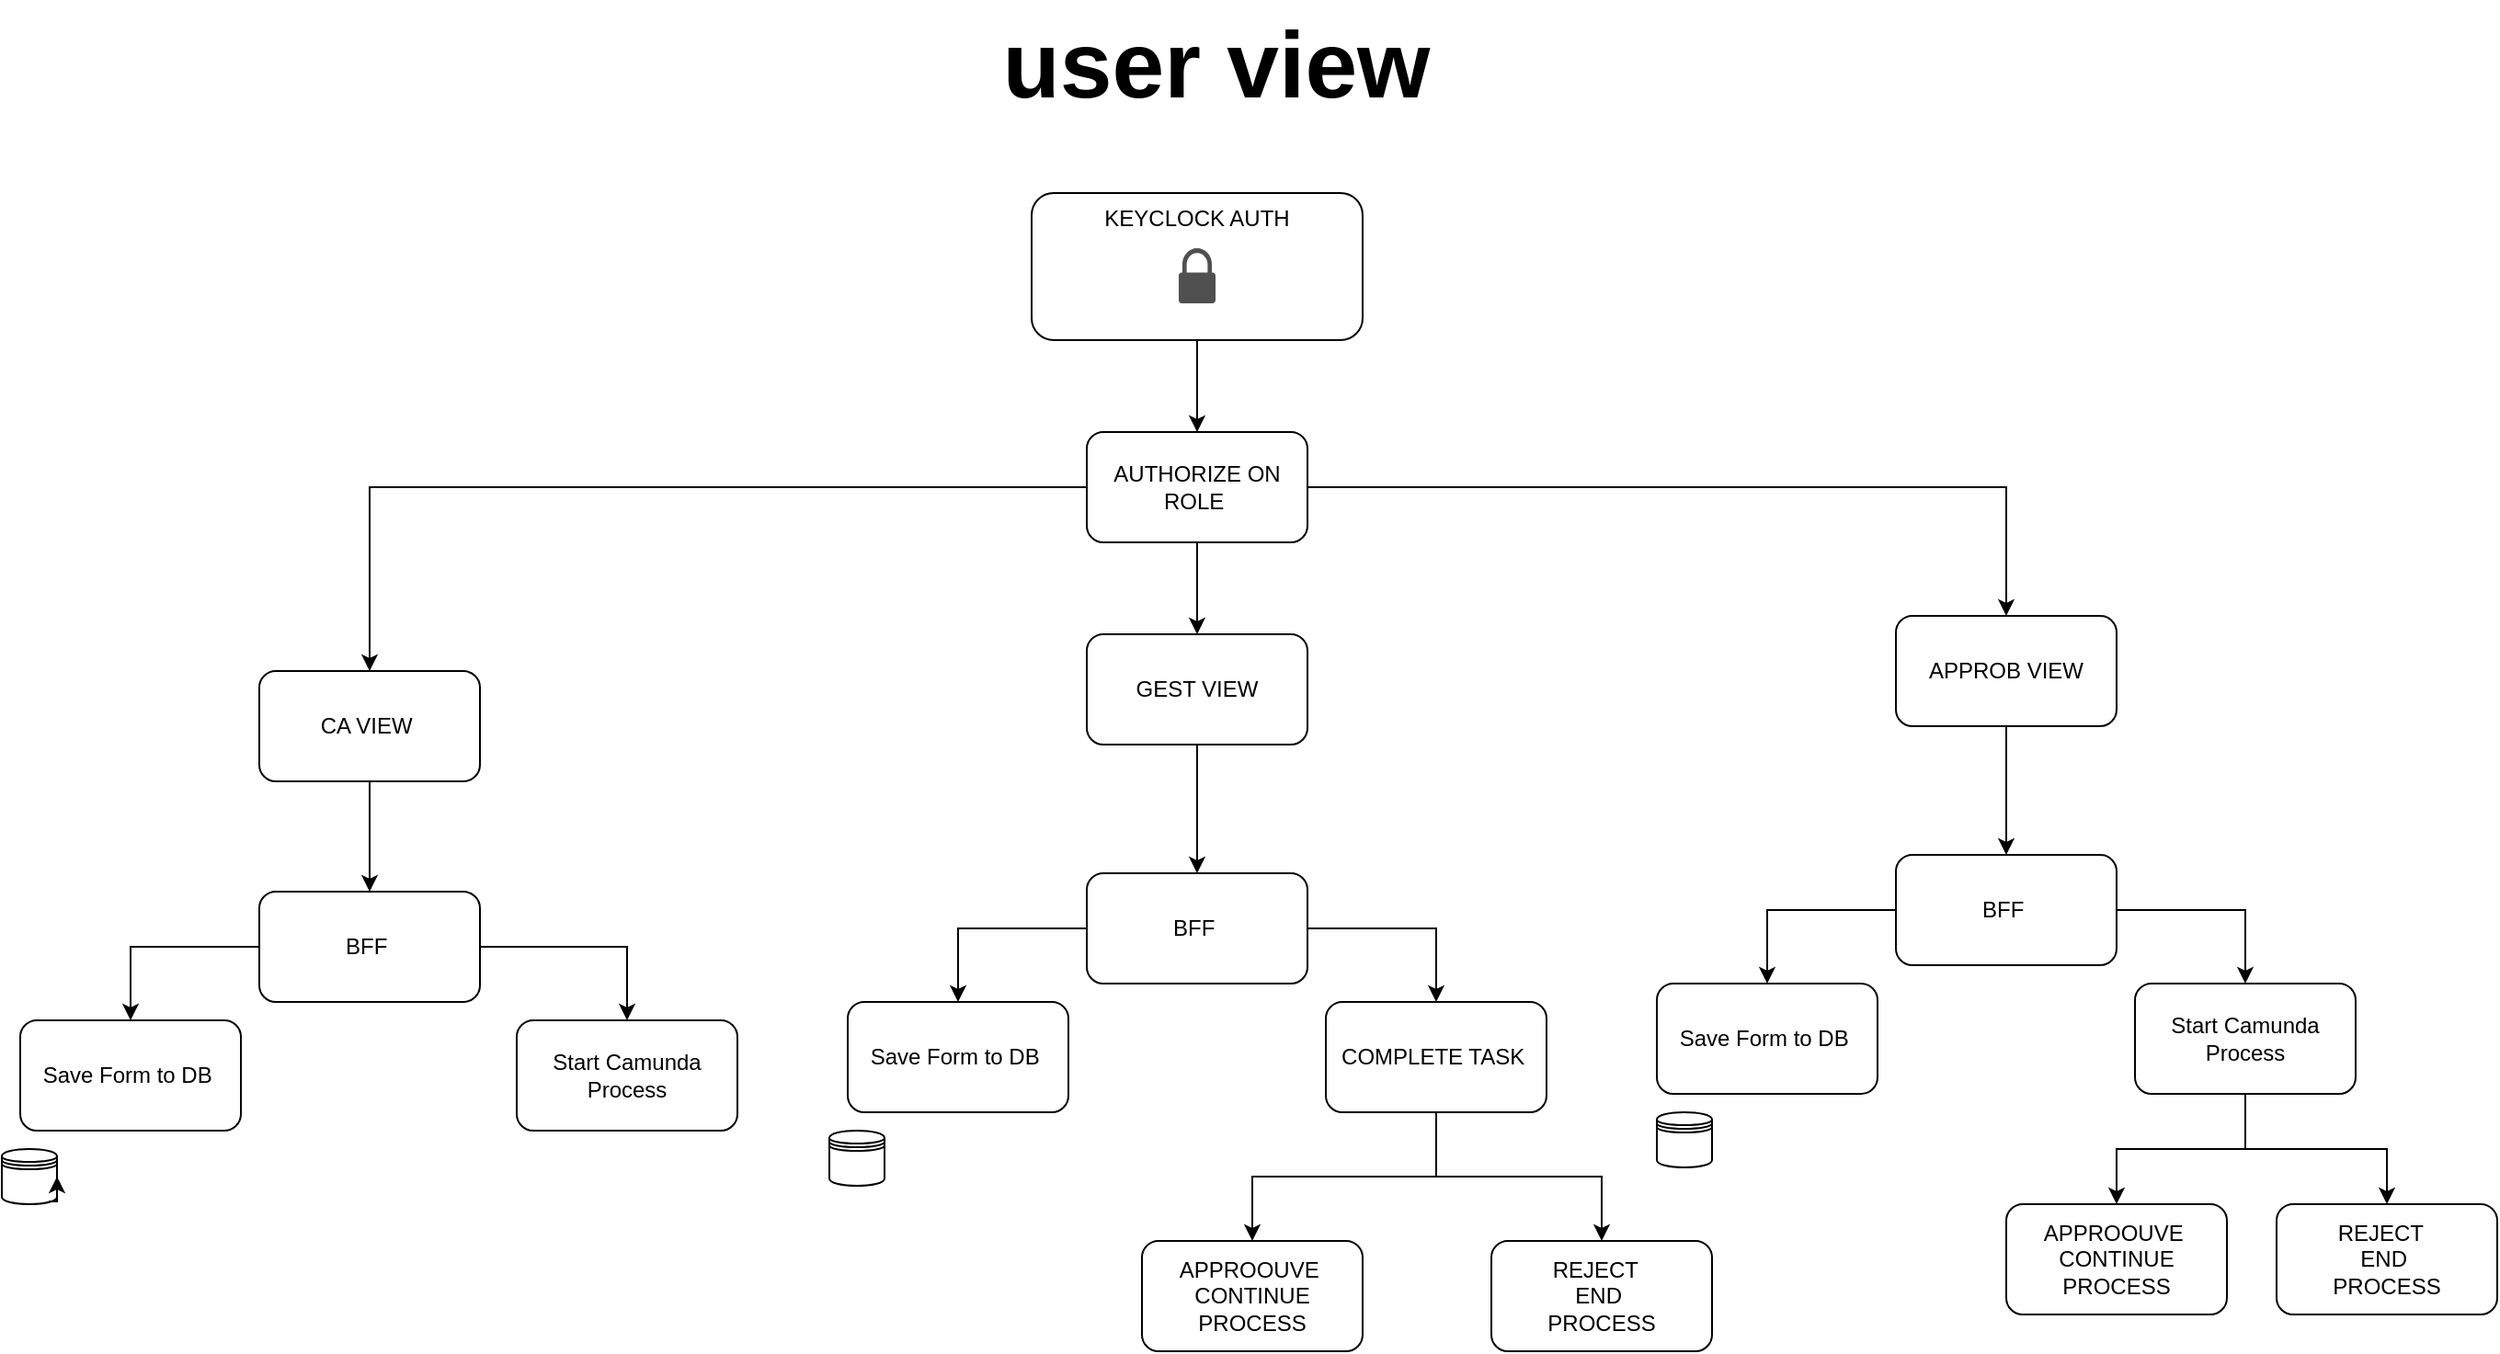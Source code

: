 <mxfile version="21.0.6" type="github">
  <diagram name="Page-1" id="QoV8lFBBTm_fB04FauwV">
    <mxGraphModel dx="2313" dy="830" grid="1" gridSize="10" guides="1" tooltips="1" connect="1" arrows="1" fold="1" page="1" pageScale="1" pageWidth="827" pageHeight="1169" math="0" shadow="0">
      <root>
        <mxCell id="0" />
        <mxCell id="1" parent="0" />
        <mxCell id="c3MU4zFBi6VKXaB5HFcI-3" value="" style="edgeStyle=orthogonalEdgeStyle;rounded=0;orthogonalLoop=1;jettySize=auto;html=1;" edge="1" parent="1" source="c3MU4zFBi6VKXaB5HFcI-1" target="c3MU4zFBi6VKXaB5HFcI-2">
          <mxGeometry relative="1" as="geometry" />
        </mxCell>
        <mxCell id="c3MU4zFBi6VKXaB5HFcI-1" value="CA VIEW&amp;nbsp;" style="rounded=1;whiteSpace=wrap;html=1;" vertex="1" parent="1">
          <mxGeometry x="-550" y="380" width="120" height="60" as="geometry" />
        </mxCell>
        <mxCell id="c3MU4zFBi6VKXaB5HFcI-5" value="" style="edgeStyle=orthogonalEdgeStyle;rounded=0;orthogonalLoop=1;jettySize=auto;html=1;" edge="1" parent="1" source="c3MU4zFBi6VKXaB5HFcI-2" target="c3MU4zFBi6VKXaB5HFcI-4">
          <mxGeometry relative="1" as="geometry" />
        </mxCell>
        <mxCell id="c3MU4zFBi6VKXaB5HFcI-7" value="" style="edgeStyle=orthogonalEdgeStyle;rounded=0;orthogonalLoop=1;jettySize=auto;html=1;" edge="1" parent="1" source="c3MU4zFBi6VKXaB5HFcI-2" target="c3MU4zFBi6VKXaB5HFcI-6">
          <mxGeometry relative="1" as="geometry" />
        </mxCell>
        <mxCell id="c3MU4zFBi6VKXaB5HFcI-2" value="BFF&amp;nbsp;" style="whiteSpace=wrap;html=1;rounded=1;" vertex="1" parent="1">
          <mxGeometry x="-550" y="500" width="120" height="60" as="geometry" />
        </mxCell>
        <mxCell id="c3MU4zFBi6VKXaB5HFcI-4" value="Save Form to DB&amp;nbsp;" style="whiteSpace=wrap;html=1;rounded=1;" vertex="1" parent="1">
          <mxGeometry x="-680" y="570" width="120" height="60" as="geometry" />
        </mxCell>
        <mxCell id="c3MU4zFBi6VKXaB5HFcI-6" value="Start Camunda Process" style="whiteSpace=wrap;html=1;rounded=1;" vertex="1" parent="1">
          <mxGeometry x="-410" y="570" width="120" height="60" as="geometry" />
        </mxCell>
        <mxCell id="c3MU4zFBi6VKXaB5HFcI-13" value="" style="edgeStyle=orthogonalEdgeStyle;rounded=0;orthogonalLoop=1;jettySize=auto;html=1;" edge="1" parent="1" source="c3MU4zFBi6VKXaB5HFcI-8" target="c3MU4zFBi6VKXaB5HFcI-12">
          <mxGeometry relative="1" as="geometry" />
        </mxCell>
        <mxCell id="c3MU4zFBi6VKXaB5HFcI-8" value="KEYCLOCK AUTH" style="rounded=1;whiteSpace=wrap;html=1;verticalAlign=top;" vertex="1" parent="1">
          <mxGeometry x="-130" y="120" width="180" height="80" as="geometry" />
        </mxCell>
        <mxCell id="c3MU4zFBi6VKXaB5HFcI-14" value="" style="edgeStyle=orthogonalEdgeStyle;rounded=0;orthogonalLoop=1;jettySize=auto;html=1;" edge="1" parent="1" source="c3MU4zFBi6VKXaB5HFcI-12" target="c3MU4zFBi6VKXaB5HFcI-1">
          <mxGeometry relative="1" as="geometry" />
        </mxCell>
        <mxCell id="c3MU4zFBi6VKXaB5HFcI-32" value="" style="edgeStyle=orthogonalEdgeStyle;rounded=0;orthogonalLoop=1;jettySize=auto;html=1;" edge="1" parent="1" source="c3MU4zFBi6VKXaB5HFcI-12" target="c3MU4zFBi6VKXaB5HFcI-26">
          <mxGeometry relative="1" as="geometry" />
        </mxCell>
        <mxCell id="c3MU4zFBi6VKXaB5HFcI-12" value="AUTHORIZE ON ROLE&amp;nbsp;" style="whiteSpace=wrap;html=1;rounded=1;" vertex="1" parent="1">
          <mxGeometry x="-100" y="250" width="120" height="60" as="geometry" />
        </mxCell>
        <mxCell id="c3MU4zFBi6VKXaB5HFcI-25" value="" style="edgeStyle=orthogonalEdgeStyle;rounded=0;orthogonalLoop=1;jettySize=auto;html=1;" edge="1" source="c3MU4zFBi6VKXaB5HFcI-26" target="c3MU4zFBi6VKXaB5HFcI-29" parent="1">
          <mxGeometry relative="1" as="geometry" />
        </mxCell>
        <mxCell id="c3MU4zFBi6VKXaB5HFcI-26" value="GEST VIEW" style="rounded=1;whiteSpace=wrap;html=1;" vertex="1" parent="1">
          <mxGeometry x="-100" y="360" width="120" height="60" as="geometry" />
        </mxCell>
        <mxCell id="c3MU4zFBi6VKXaB5HFcI-27" value="" style="edgeStyle=orthogonalEdgeStyle;rounded=0;orthogonalLoop=1;jettySize=auto;html=1;" edge="1" source="c3MU4zFBi6VKXaB5HFcI-29" target="c3MU4zFBi6VKXaB5HFcI-30" parent="1">
          <mxGeometry relative="1" as="geometry" />
        </mxCell>
        <mxCell id="c3MU4zFBi6VKXaB5HFcI-28" value="" style="edgeStyle=orthogonalEdgeStyle;rounded=0;orthogonalLoop=1;jettySize=auto;html=1;" edge="1" source="c3MU4zFBi6VKXaB5HFcI-29" target="c3MU4zFBi6VKXaB5HFcI-31" parent="1">
          <mxGeometry relative="1" as="geometry" />
        </mxCell>
        <mxCell id="c3MU4zFBi6VKXaB5HFcI-29" value="BFF&amp;nbsp;" style="whiteSpace=wrap;html=1;rounded=1;" vertex="1" parent="1">
          <mxGeometry x="-100" y="490" width="120" height="60" as="geometry" />
        </mxCell>
        <mxCell id="c3MU4zFBi6VKXaB5HFcI-30" value="Save Form to DB&amp;nbsp;" style="whiteSpace=wrap;html=1;rounded=1;" vertex="1" parent="1">
          <mxGeometry x="-230" y="560" width="120" height="60" as="geometry" />
        </mxCell>
        <mxCell id="c3MU4zFBi6VKXaB5HFcI-42" value="" style="edgeStyle=orthogonalEdgeStyle;rounded=0;orthogonalLoop=1;jettySize=auto;html=1;" edge="1" parent="1" source="c3MU4zFBi6VKXaB5HFcI-31" target="c3MU4zFBi6VKXaB5HFcI-41">
          <mxGeometry relative="1" as="geometry" />
        </mxCell>
        <mxCell id="c3MU4zFBi6VKXaB5HFcI-45" value="" style="edgeStyle=orthogonalEdgeStyle;rounded=0;orthogonalLoop=1;jettySize=auto;html=1;" edge="1" parent="1" source="c3MU4zFBi6VKXaB5HFcI-31" target="c3MU4zFBi6VKXaB5HFcI-44">
          <mxGeometry relative="1" as="geometry" />
        </mxCell>
        <mxCell id="c3MU4zFBi6VKXaB5HFcI-31" value="COMPLETE TASK&amp;nbsp;" style="whiteSpace=wrap;html=1;rounded=1;" vertex="1" parent="1">
          <mxGeometry x="30" y="560" width="120" height="60" as="geometry" />
        </mxCell>
        <mxCell id="c3MU4zFBi6VKXaB5HFcI-33" value="" style="edgeStyle=orthogonalEdgeStyle;rounded=0;orthogonalLoop=1;jettySize=auto;html=1;exitX=1;exitY=0.5;exitDx=0;exitDy=0;" edge="1" target="c3MU4zFBi6VKXaB5HFcI-35" parent="1" source="c3MU4zFBi6VKXaB5HFcI-12">
          <mxGeometry relative="1" as="geometry">
            <mxPoint x="370" y="310" as="sourcePoint" />
          </mxGeometry>
        </mxCell>
        <mxCell id="c3MU4zFBi6VKXaB5HFcI-34" value="" style="edgeStyle=orthogonalEdgeStyle;rounded=0;orthogonalLoop=1;jettySize=auto;html=1;" edge="1" source="c3MU4zFBi6VKXaB5HFcI-35" target="c3MU4zFBi6VKXaB5HFcI-38" parent="1">
          <mxGeometry relative="1" as="geometry" />
        </mxCell>
        <mxCell id="c3MU4zFBi6VKXaB5HFcI-35" value="APPROB VIEW" style="rounded=1;whiteSpace=wrap;html=1;" vertex="1" parent="1">
          <mxGeometry x="340" y="350" width="120" height="60" as="geometry" />
        </mxCell>
        <mxCell id="c3MU4zFBi6VKXaB5HFcI-36" value="" style="edgeStyle=orthogonalEdgeStyle;rounded=0;orthogonalLoop=1;jettySize=auto;html=1;" edge="1" source="c3MU4zFBi6VKXaB5HFcI-38" target="c3MU4zFBi6VKXaB5HFcI-39" parent="1">
          <mxGeometry relative="1" as="geometry" />
        </mxCell>
        <mxCell id="c3MU4zFBi6VKXaB5HFcI-37" value="" style="edgeStyle=orthogonalEdgeStyle;rounded=0;orthogonalLoop=1;jettySize=auto;html=1;" edge="1" source="c3MU4zFBi6VKXaB5HFcI-38" target="c3MU4zFBi6VKXaB5HFcI-40" parent="1">
          <mxGeometry relative="1" as="geometry" />
        </mxCell>
        <mxCell id="c3MU4zFBi6VKXaB5HFcI-38" value="BFF&amp;nbsp;" style="whiteSpace=wrap;html=1;rounded=1;" vertex="1" parent="1">
          <mxGeometry x="340" y="480" width="120" height="60" as="geometry" />
        </mxCell>
        <mxCell id="c3MU4zFBi6VKXaB5HFcI-39" value="Save Form to DB&amp;nbsp;" style="whiteSpace=wrap;html=1;rounded=1;" vertex="1" parent="1">
          <mxGeometry x="210" y="550" width="120" height="60" as="geometry" />
        </mxCell>
        <mxCell id="c3MU4zFBi6VKXaB5HFcI-49" value="" style="edgeStyle=orthogonalEdgeStyle;rounded=0;orthogonalLoop=1;jettySize=auto;html=1;" edge="1" parent="1" source="c3MU4zFBi6VKXaB5HFcI-40" target="c3MU4zFBi6VKXaB5HFcI-47">
          <mxGeometry relative="1" as="geometry" />
        </mxCell>
        <mxCell id="c3MU4zFBi6VKXaB5HFcI-50" style="edgeStyle=orthogonalEdgeStyle;rounded=0;orthogonalLoop=1;jettySize=auto;html=1;" edge="1" parent="1" source="c3MU4zFBi6VKXaB5HFcI-40" target="c3MU4zFBi6VKXaB5HFcI-46">
          <mxGeometry relative="1" as="geometry" />
        </mxCell>
        <mxCell id="c3MU4zFBi6VKXaB5HFcI-40" value="Start Camunda Process" style="whiteSpace=wrap;html=1;rounded=1;" vertex="1" parent="1">
          <mxGeometry x="470" y="550" width="120" height="60" as="geometry" />
        </mxCell>
        <mxCell id="c3MU4zFBi6VKXaB5HFcI-41" value="APPROOUVE&amp;nbsp; CONTINUE PROCESS" style="whiteSpace=wrap;html=1;rounded=1;" vertex="1" parent="1">
          <mxGeometry x="-70" y="690" width="120" height="60" as="geometry" />
        </mxCell>
        <mxCell id="c3MU4zFBi6VKXaB5HFcI-44" value="REJECT&amp;nbsp;&amp;nbsp;&lt;br&gt;END&amp;nbsp;&lt;br&gt;PROCESS" style="whiteSpace=wrap;html=1;rounded=1;" vertex="1" parent="1">
          <mxGeometry x="120" y="690" width="120" height="60" as="geometry" />
        </mxCell>
        <mxCell id="c3MU4zFBi6VKXaB5HFcI-46" value="APPROOUVE&amp;nbsp; CONTINUE PROCESS" style="whiteSpace=wrap;html=1;rounded=1;" vertex="1" parent="1">
          <mxGeometry x="400" y="670" width="120" height="60" as="geometry" />
        </mxCell>
        <mxCell id="c3MU4zFBi6VKXaB5HFcI-47" value="REJECT&amp;nbsp;&amp;nbsp;&lt;br&gt;END&amp;nbsp;&lt;br&gt;PROCESS" style="whiteSpace=wrap;html=1;rounded=1;" vertex="1" parent="1">
          <mxGeometry x="547" y="670" width="120" height="60" as="geometry" />
        </mxCell>
        <mxCell id="c3MU4zFBi6VKXaB5HFcI-51" value="" style="sketch=0;pointerEvents=1;shadow=0;dashed=0;html=1;strokeColor=none;fillColor=#505050;labelPosition=center;verticalLabelPosition=bottom;verticalAlign=top;outlineConnect=0;align=center;shape=mxgraph.office.security.lock_protected;" vertex="1" parent="1">
          <mxGeometry x="-50" y="150" width="20" height="30" as="geometry" />
        </mxCell>
        <mxCell id="c3MU4zFBi6VKXaB5HFcI-52" value="" style="shape=datastore;whiteSpace=wrap;html=1;" vertex="1" parent="1">
          <mxGeometry x="-690" y="640" width="30" height="30" as="geometry" />
        </mxCell>
        <mxCell id="c3MU4zFBi6VKXaB5HFcI-53" style="edgeStyle=orthogonalEdgeStyle;rounded=0;orthogonalLoop=1;jettySize=auto;html=1;exitX=0.85;exitY=0.95;exitDx=0;exitDy=0;exitPerimeter=0;entryX=1;entryY=0.5;entryDx=0;entryDy=0;" edge="1" parent="1" source="c3MU4zFBi6VKXaB5HFcI-52" target="c3MU4zFBi6VKXaB5HFcI-52">
          <mxGeometry relative="1" as="geometry" />
        </mxCell>
        <mxCell id="c3MU4zFBi6VKXaB5HFcI-54" value="" style="shape=datastore;whiteSpace=wrap;html=1;" vertex="1" parent="1">
          <mxGeometry x="-240" y="630" width="30" height="30" as="geometry" />
        </mxCell>
        <mxCell id="c3MU4zFBi6VKXaB5HFcI-55" value="" style="shape=datastore;whiteSpace=wrap;html=1;" vertex="1" parent="1">
          <mxGeometry x="210" y="620" width="30" height="30" as="geometry" />
        </mxCell>
        <mxCell id="c3MU4zFBi6VKXaB5HFcI-56" value="&lt;font style=&quot;font-size: 51px;&quot;&gt;&lt;b&gt;user view&lt;/b&gt;&lt;/font&gt;" style="text;html=1;align=center;verticalAlign=middle;resizable=0;points=[];autosize=1;strokeColor=none;fillColor=none;" vertex="1" parent="1">
          <mxGeometry x="-160" y="15" width="260" height="70" as="geometry" />
        </mxCell>
      </root>
    </mxGraphModel>
  </diagram>
</mxfile>
